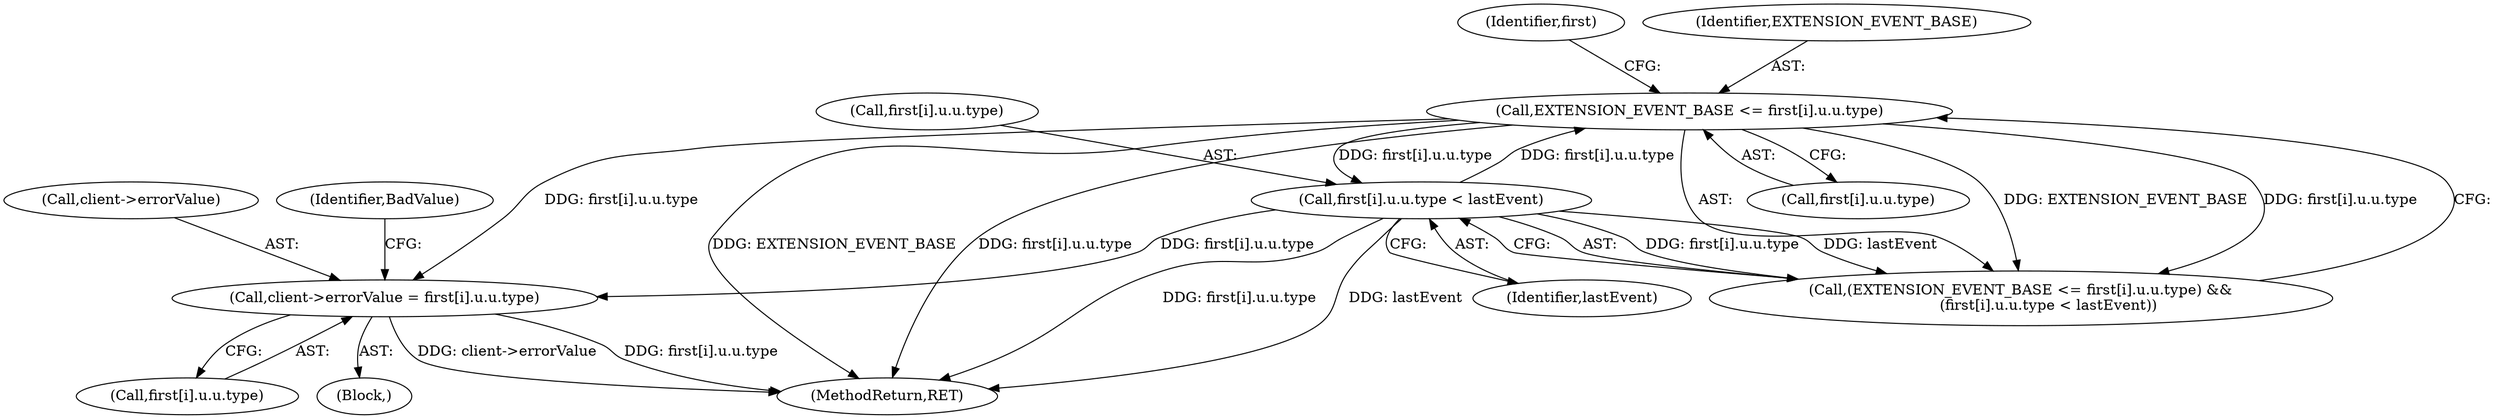 digraph "0_xserver_8caed4df36b1f802b4992edcfd282cbeeec35d9d@pointer" {
"1000206" [label="(Call,client->errorValue = first[i].u.u.type)"];
"1000183" [label="(Call,EXTENSION_EVENT_BASE <= first[i].u.u.type)"];
"1000194" [label="(Call,first[i].u.u.type < lastEvent)"];
"1000210" [label="(Call,first[i].u.u.type)"];
"1000195" [label="(Call,first[i].u.u.type)"];
"1000205" [label="(Block,)"];
"1000261" [label="(MethodReturn,RET)"];
"1000199" [label="(Identifier,first)"];
"1000185" [label="(Call,first[i].u.u.type)"];
"1000183" [label="(Call,EXTENSION_EVENT_BASE <= first[i].u.u.type)"];
"1000204" [label="(Identifier,lastEvent)"];
"1000184" [label="(Identifier,EXTENSION_EVENT_BASE)"];
"1000220" [label="(Identifier,BadValue)"];
"1000206" [label="(Call,client->errorValue = first[i].u.u.type)"];
"1000194" [label="(Call,first[i].u.u.type < lastEvent)"];
"1000207" [label="(Call,client->errorValue)"];
"1000182" [label="(Call,(EXTENSION_EVENT_BASE <= first[i].u.u.type) &&\n            (first[i].u.u.type < lastEvent))"];
"1000206" -> "1000205"  [label="AST: "];
"1000206" -> "1000210"  [label="CFG: "];
"1000207" -> "1000206"  [label="AST: "];
"1000210" -> "1000206"  [label="AST: "];
"1000220" -> "1000206"  [label="CFG: "];
"1000206" -> "1000261"  [label="DDG: first[i].u.u.type"];
"1000206" -> "1000261"  [label="DDG: client->errorValue"];
"1000183" -> "1000206"  [label="DDG: first[i].u.u.type"];
"1000194" -> "1000206"  [label="DDG: first[i].u.u.type"];
"1000183" -> "1000182"  [label="AST: "];
"1000183" -> "1000185"  [label="CFG: "];
"1000184" -> "1000183"  [label="AST: "];
"1000185" -> "1000183"  [label="AST: "];
"1000199" -> "1000183"  [label="CFG: "];
"1000182" -> "1000183"  [label="CFG: "];
"1000183" -> "1000261"  [label="DDG: first[i].u.u.type"];
"1000183" -> "1000261"  [label="DDG: EXTENSION_EVENT_BASE"];
"1000183" -> "1000182"  [label="DDG: EXTENSION_EVENT_BASE"];
"1000183" -> "1000182"  [label="DDG: first[i].u.u.type"];
"1000194" -> "1000183"  [label="DDG: first[i].u.u.type"];
"1000183" -> "1000194"  [label="DDG: first[i].u.u.type"];
"1000194" -> "1000182"  [label="AST: "];
"1000194" -> "1000204"  [label="CFG: "];
"1000195" -> "1000194"  [label="AST: "];
"1000204" -> "1000194"  [label="AST: "];
"1000182" -> "1000194"  [label="CFG: "];
"1000194" -> "1000261"  [label="DDG: first[i].u.u.type"];
"1000194" -> "1000261"  [label="DDG: lastEvent"];
"1000194" -> "1000182"  [label="DDG: first[i].u.u.type"];
"1000194" -> "1000182"  [label="DDG: lastEvent"];
}
